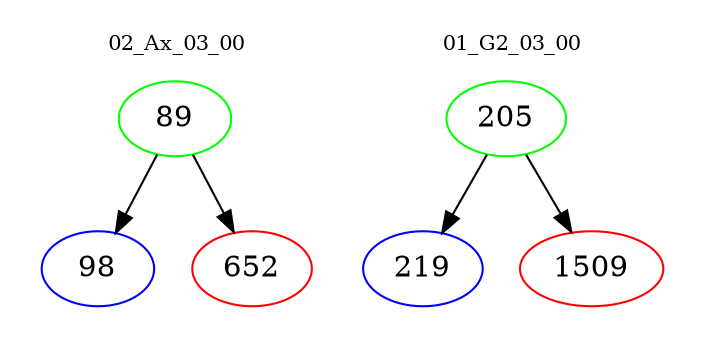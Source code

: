 digraph{
subgraph cluster_0 {
color = white
label = "02_Ax_03_00";
fontsize=10;
T0_89 [label="89", color="green"]
T0_89 -> T0_98 [color="black"]
T0_98 [label="98", color="blue"]
T0_89 -> T0_652 [color="black"]
T0_652 [label="652", color="red"]
}
subgraph cluster_1 {
color = white
label = "01_G2_03_00";
fontsize=10;
T1_205 [label="205", color="green"]
T1_205 -> T1_219 [color="black"]
T1_219 [label="219", color="blue"]
T1_205 -> T1_1509 [color="black"]
T1_1509 [label="1509", color="red"]
}
}
